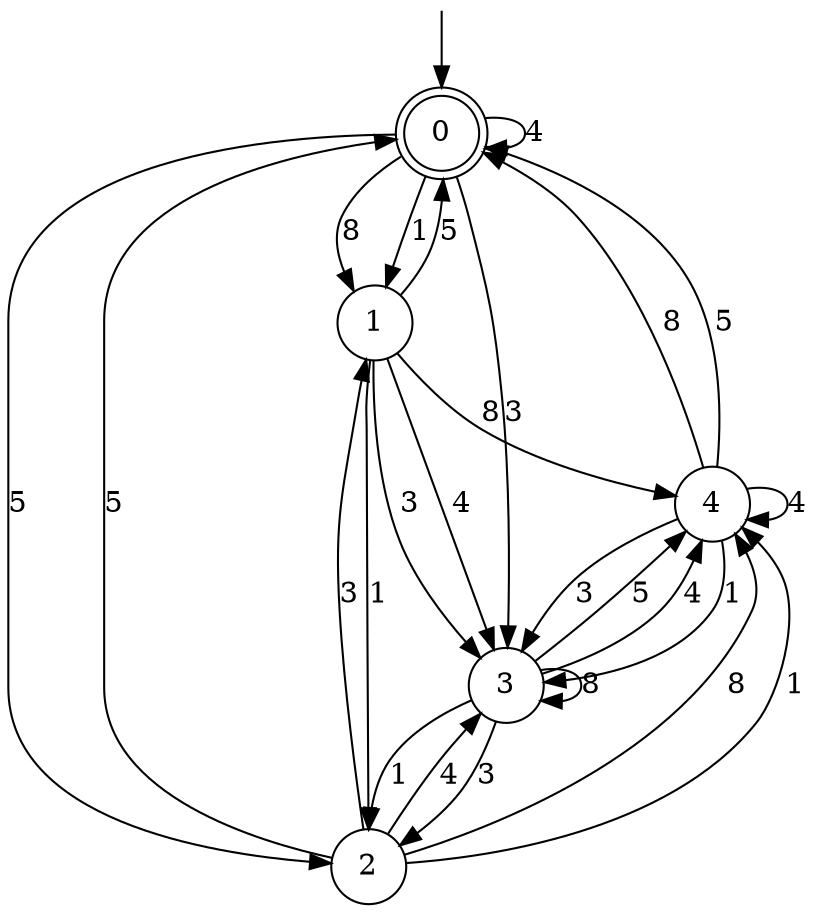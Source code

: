 digraph g {

	s0 [shape="doublecircle" label="0"];
	s1 [shape="circle" label="1"];
	s2 [shape="circle" label="2"];
	s3 [shape="circle" label="3"];
	s4 [shape="circle" label="4"];
	s0 -> s1 [label="8"];
	s0 -> s1 [label="1"];
	s0 -> s2 [label="5"];
	s0 -> s0 [label="4"];
	s0 -> s3 [label="3"];
	s1 -> s4 [label="8"];
	s1 -> s2 [label="1"];
	s1 -> s0 [label="5"];
	s1 -> s3 [label="4"];
	s1 -> s3 [label="3"];
	s2 -> s4 [label="8"];
	s2 -> s4 [label="1"];
	s2 -> s0 [label="5"];
	s2 -> s3 [label="4"];
	s2 -> s1 [label="3"];
	s3 -> s3 [label="8"];
	s3 -> s2 [label="1"];
	s3 -> s4 [label="5"];
	s3 -> s4 [label="4"];
	s3 -> s2 [label="3"];
	s4 -> s0 [label="8"];
	s4 -> s3 [label="1"];
	s4 -> s0 [label="5"];
	s4 -> s4 [label="4"];
	s4 -> s3 [label="3"];

__start0 [label="" shape="none" width="0" height="0"];
__start0 -> s0;

}
